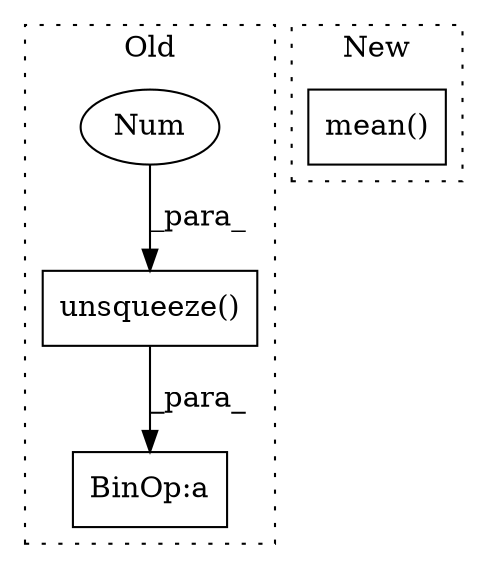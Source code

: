 digraph G {
subgraph cluster0 {
1 [label="unsqueeze()" a="75" s="2846,2863" l="16,1" shape="box"];
3 [label="Num" a="76" s="2862" l="1" shape="ellipse"];
4 [label="BinOp:a" a="82" s="2843" l="3" shape="box"];
label = "Old";
style="dotted";
}
subgraph cluster1 {
2 [label="mean()" a="75" s="2241" l="27" shape="box"];
label = "New";
style="dotted";
}
1 -> 4 [label="_para_"];
3 -> 1 [label="_para_"];
}